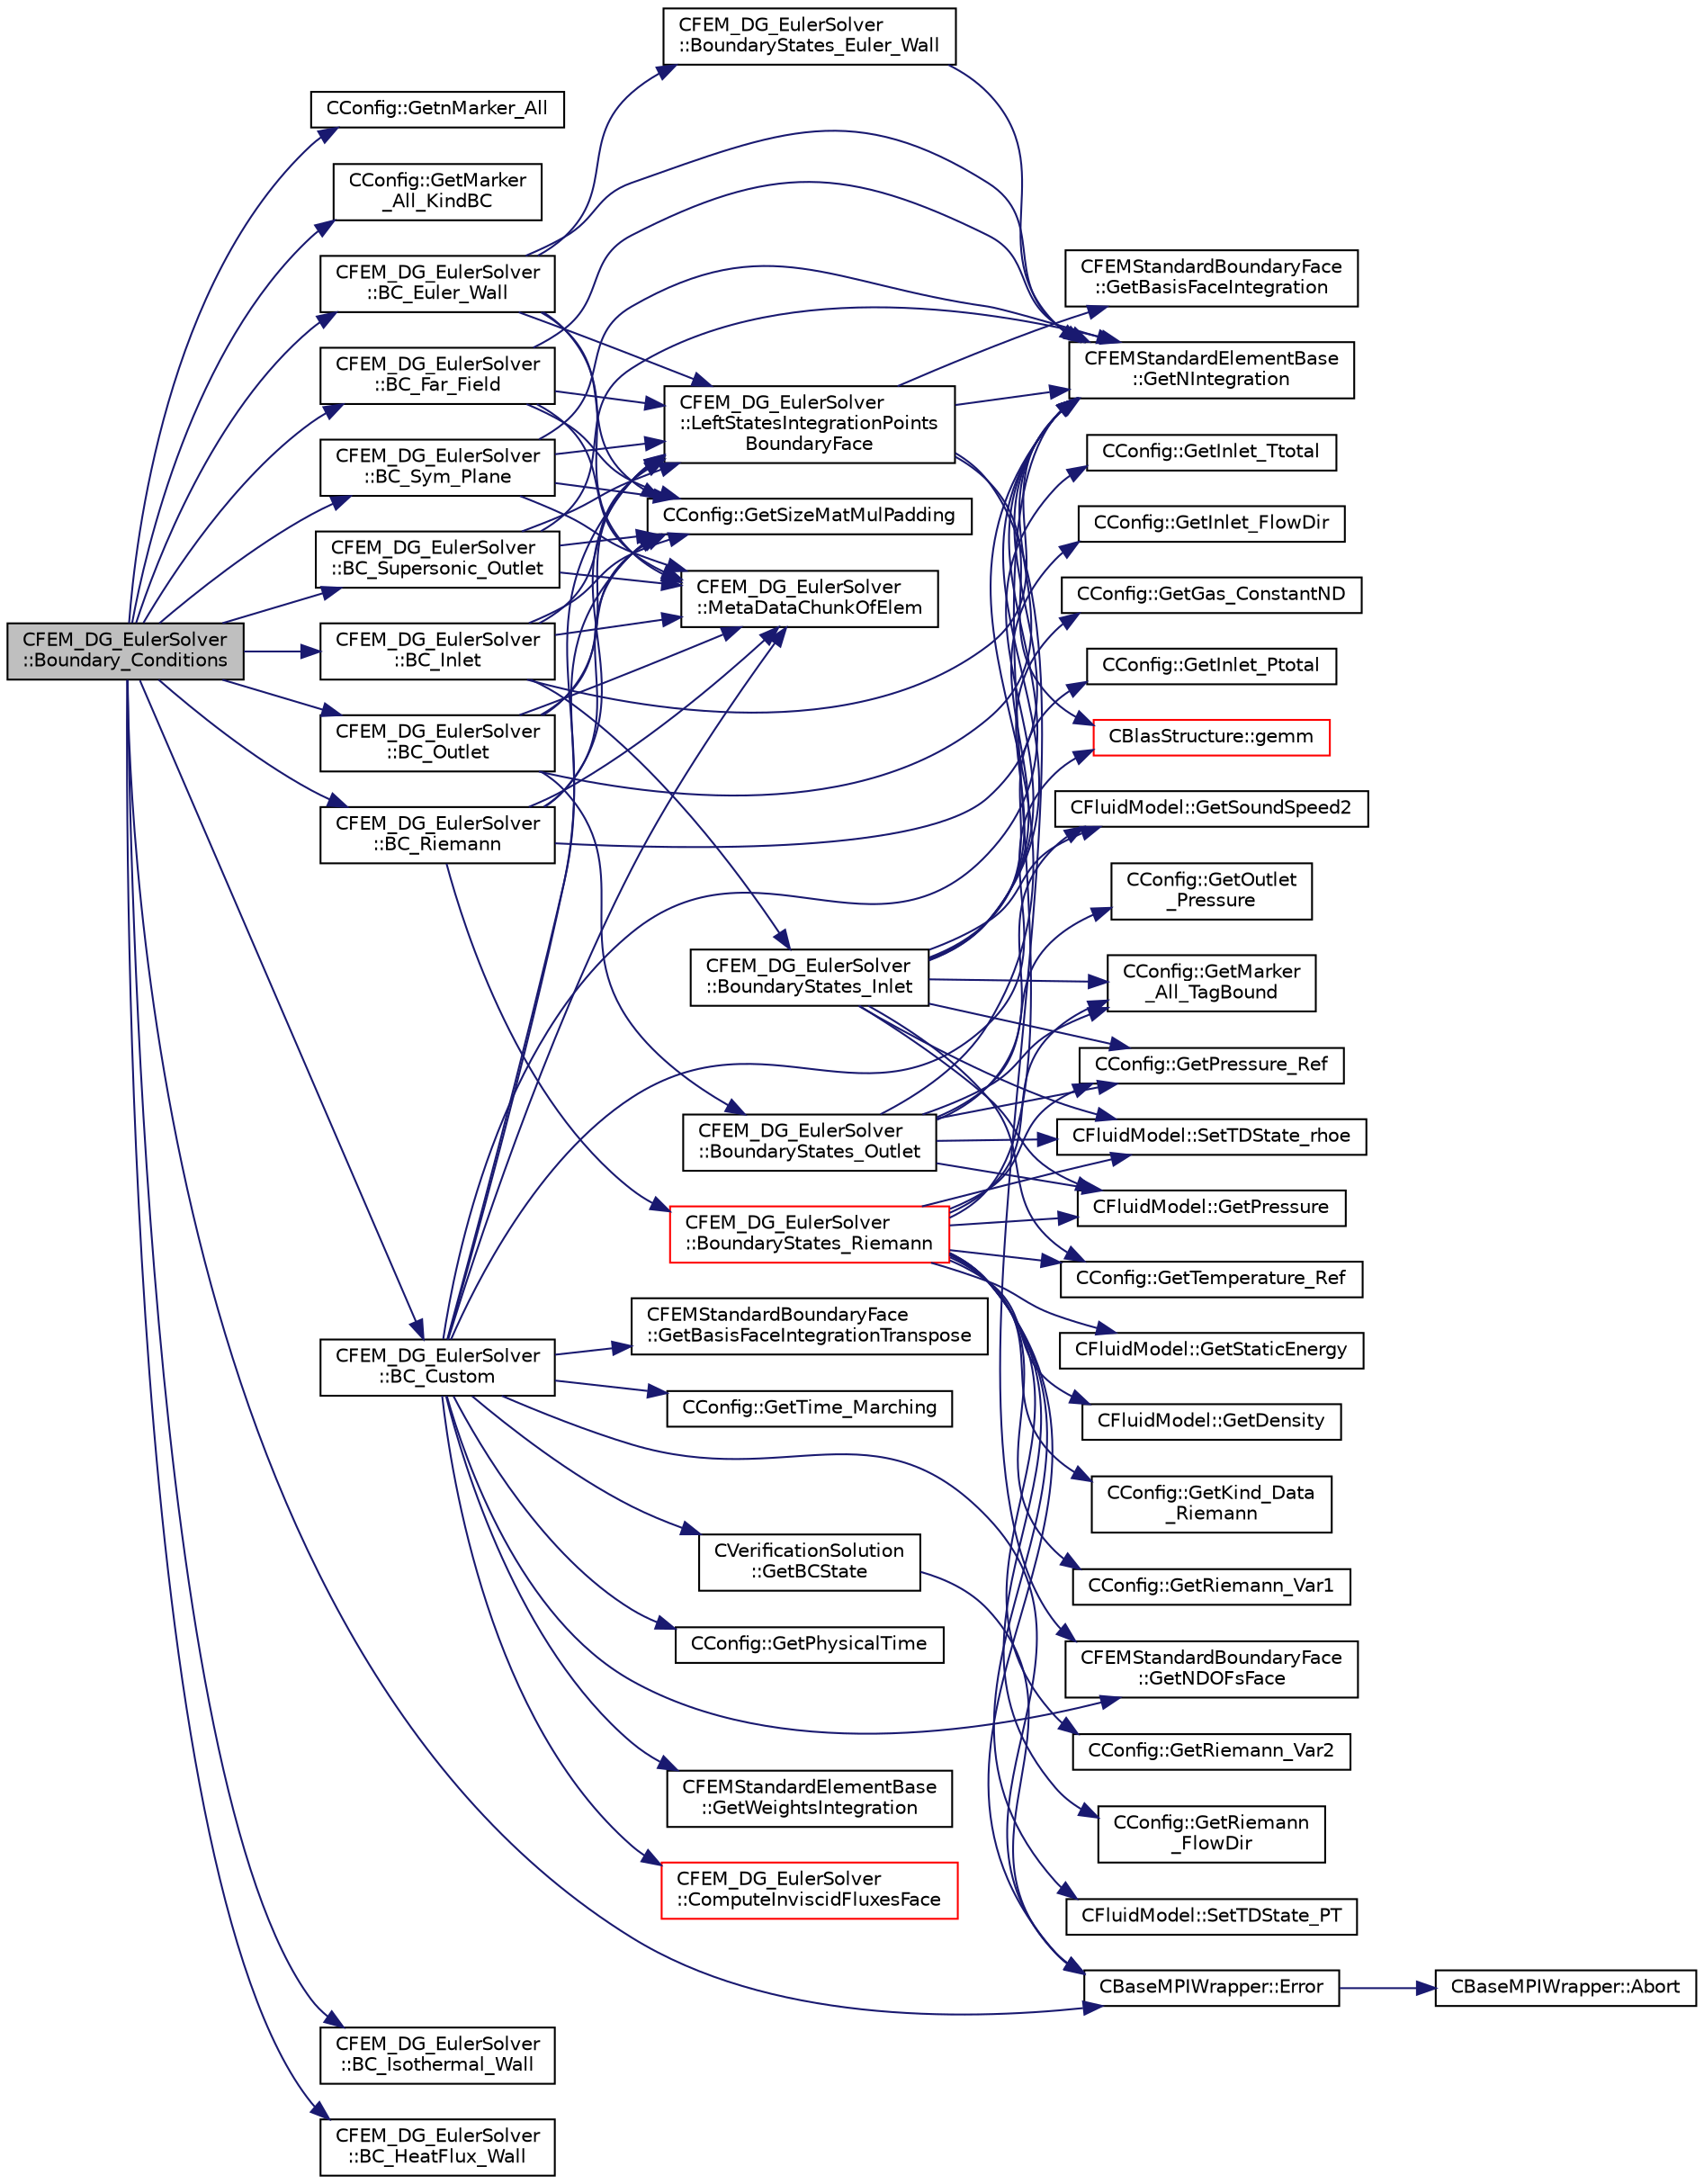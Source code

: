 digraph "CFEM_DG_EulerSolver::Boundary_Conditions"
{
  edge [fontname="Helvetica",fontsize="10",labelfontname="Helvetica",labelfontsize="10"];
  node [fontname="Helvetica",fontsize="10",shape=record];
  rankdir="LR";
  Node735 [label="CFEM_DG_EulerSolver\l::Boundary_Conditions",height=0.2,width=0.4,color="black", fillcolor="grey75", style="filled", fontcolor="black"];
  Node735 -> Node736 [color="midnightblue",fontsize="10",style="solid",fontname="Helvetica"];
  Node736 [label="CConfig::GetnMarker_All",height=0.2,width=0.4,color="black", fillcolor="white", style="filled",URL="$class_c_config.html#a300c4884edfc0c2acf395036439004f4",tooltip="Get the total number of boundary markers including send/receive domains. "];
  Node735 -> Node737 [color="midnightblue",fontsize="10",style="solid",fontname="Helvetica"];
  Node737 [label="CConfig::GetMarker\l_All_KindBC",height=0.2,width=0.4,color="black", fillcolor="white", style="filled",URL="$class_c_config.html#a57d43acc1457d2d27095ce006218862e",tooltip="Get the kind of boundary for each marker. "];
  Node735 -> Node738 [color="midnightblue",fontsize="10",style="solid",fontname="Helvetica"];
  Node738 [label="CFEM_DG_EulerSolver\l::BC_Euler_Wall",height=0.2,width=0.4,color="black", fillcolor="white", style="filled",URL="$class_c_f_e_m___d_g___euler_solver.html#a8f81a6011b17cbb65c8be69d517e8faf",tooltip="Impose via the residual the Euler wall boundary condition. It is a virtual function, because for Navier-Stokes it is overwritten. "];
  Node738 -> Node739 [color="midnightblue",fontsize="10",style="solid",fontname="Helvetica"];
  Node739 [label="CConfig::GetSizeMatMulPadding",height=0.2,width=0.4,color="black", fillcolor="white", style="filled",URL="$class_c_config.html#aea5478f0851e4cb4d11c262fb6c6e8c4",tooltip="Function to make available the matrix size in vectorization in order to optimize the gemm performance..."];
  Node738 -> Node740 [color="midnightblue",fontsize="10",style="solid",fontname="Helvetica"];
  Node740 [label="CFEM_DG_EulerSolver\l::MetaDataChunkOfElem",height=0.2,width=0.4,color="black", fillcolor="white", style="filled",URL="$class_c_f_e_m___d_g___euler_solver.html#ad358fa06c0e5b2762ad3258eb2c677e2",tooltip="Template function, which determines some meta data for the chunk of elements/faces that must be treat..."];
  Node738 -> Node741 [color="midnightblue",fontsize="10",style="solid",fontname="Helvetica"];
  Node741 [label="CFEMStandardElementBase\l::GetNIntegration",height=0.2,width=0.4,color="black", fillcolor="white", style="filled",URL="$class_c_f_e_m_standard_element_base.html#aa5ad06a05a1d7b66bccca65521168a3b",tooltip="Function, which makes available the number of integration points for this standard element..."];
  Node738 -> Node742 [color="midnightblue",fontsize="10",style="solid",fontname="Helvetica"];
  Node742 [label="CFEM_DG_EulerSolver\l::LeftStatesIntegrationPoints\lBoundaryFace",height=0.2,width=0.4,color="black", fillcolor="white", style="filled",URL="$class_c_f_e_m___d_g___euler_solver.html#a79debb4e2ee70feac94e9a420705dbf9",tooltip="Function, which computes the left state of a boundary face. "];
  Node742 -> Node741 [color="midnightblue",fontsize="10",style="solid",fontname="Helvetica"];
  Node742 -> Node743 [color="midnightblue",fontsize="10",style="solid",fontname="Helvetica"];
  Node743 [label="CFEMStandardBoundaryFace\l::GetNDOFsFace",height=0.2,width=0.4,color="black", fillcolor="white", style="filled",URL="$class_c_f_e_m_standard_boundary_face.html#a26266f4d68d95c22bbb949fe6d8f5db6",tooltip="Function, which makes available the number of DOFs of the face. "];
  Node742 -> Node744 [color="midnightblue",fontsize="10",style="solid",fontname="Helvetica"];
  Node744 [label="CFEMStandardBoundaryFace\l::GetBasisFaceIntegration",height=0.2,width=0.4,color="black", fillcolor="white", style="filled",URL="$class_c_f_e_m_standard_boundary_face.html#a283dc8babad462022e4621afe0251929",tooltip="Function, which makes available the face basis functions in the integration points. "];
  Node742 -> Node745 [color="midnightblue",fontsize="10",style="solid",fontname="Helvetica"];
  Node745 [label="CBlasStructure::gemm",height=0.2,width=0.4,color="red", fillcolor="white", style="filled",URL="$class_c_blas_structure.html#a40a585307895af828a7f51cd0ccbf81d",tooltip="Function, which carries out a dense matrix product. It is a limited version of the BLAS gemm function..."];
  Node738 -> Node748 [color="midnightblue",fontsize="10",style="solid",fontname="Helvetica"];
  Node748 [label="CFEM_DG_EulerSolver\l::BoundaryStates_Euler_Wall",height=0.2,width=0.4,color="black", fillcolor="white", style="filled",URL="$class_c_f_e_m___d_g___euler_solver.html#a5d32e85923daf35ff0126d5f716ff9ec",tooltip="Function, which computes the boundary states in the integration points of the boundary face by applyi..."];
  Node748 -> Node741 [color="midnightblue",fontsize="10",style="solid",fontname="Helvetica"];
  Node735 -> Node749 [color="midnightblue",fontsize="10",style="solid",fontname="Helvetica"];
  Node749 [label="CFEM_DG_EulerSolver\l::BC_Far_Field",height=0.2,width=0.4,color="black", fillcolor="white", style="filled",URL="$class_c_f_e_m___d_g___euler_solver.html#a48b8a50d3e9deee07bd02a30249f6f6d",tooltip="Impose the far-field boundary condition. It is a virtual function, because for Navier-Stokes it is ov..."];
  Node749 -> Node739 [color="midnightblue",fontsize="10",style="solid",fontname="Helvetica"];
  Node749 -> Node740 [color="midnightblue",fontsize="10",style="solid",fontname="Helvetica"];
  Node749 -> Node741 [color="midnightblue",fontsize="10",style="solid",fontname="Helvetica"];
  Node749 -> Node742 [color="midnightblue",fontsize="10",style="solid",fontname="Helvetica"];
  Node735 -> Node750 [color="midnightblue",fontsize="10",style="solid",fontname="Helvetica"];
  Node750 [label="CFEM_DG_EulerSolver\l::BC_Sym_Plane",height=0.2,width=0.4,color="black", fillcolor="white", style="filled",URL="$class_c_f_e_m___d_g___euler_solver.html#a002d30c9052117b77a33d1f290b1195b",tooltip="Impose the symmetry boundary condition. It is a virtual function, because for Navier-Stokes it is ove..."];
  Node750 -> Node739 [color="midnightblue",fontsize="10",style="solid",fontname="Helvetica"];
  Node750 -> Node740 [color="midnightblue",fontsize="10",style="solid",fontname="Helvetica"];
  Node750 -> Node741 [color="midnightblue",fontsize="10",style="solid",fontname="Helvetica"];
  Node750 -> Node742 [color="midnightblue",fontsize="10",style="solid",fontname="Helvetica"];
  Node735 -> Node751 [color="midnightblue",fontsize="10",style="solid",fontname="Helvetica"];
  Node751 [label="CFEM_DG_EulerSolver\l::BC_Supersonic_Outlet",height=0.2,width=0.4,color="black", fillcolor="white", style="filled",URL="$class_c_f_e_m___d_g___euler_solver.html#a99232a4f053e949762b0919a6c288c73",tooltip="Impose the supersonic outlet boundary condition. It is a virtual function, because for Navier-Stokes ..."];
  Node751 -> Node739 [color="midnightblue",fontsize="10",style="solid",fontname="Helvetica"];
  Node751 -> Node740 [color="midnightblue",fontsize="10",style="solid",fontname="Helvetica"];
  Node751 -> Node741 [color="midnightblue",fontsize="10",style="solid",fontname="Helvetica"];
  Node751 -> Node742 [color="midnightblue",fontsize="10",style="solid",fontname="Helvetica"];
  Node735 -> Node752 [color="midnightblue",fontsize="10",style="solid",fontname="Helvetica"];
  Node752 [label="CFEM_DG_EulerSolver\l::BC_Inlet",height=0.2,width=0.4,color="black", fillcolor="white", style="filled",URL="$class_c_f_e_m___d_g___euler_solver.html#ade8441a575543603f4e4218fb52e33a2",tooltip="Impose the subsonic inlet boundary condition. It is a virtual function, because for Navier-Stokes it ..."];
  Node752 -> Node739 [color="midnightblue",fontsize="10",style="solid",fontname="Helvetica"];
  Node752 -> Node740 [color="midnightblue",fontsize="10",style="solid",fontname="Helvetica"];
  Node752 -> Node741 [color="midnightblue",fontsize="10",style="solid",fontname="Helvetica"];
  Node752 -> Node742 [color="midnightblue",fontsize="10",style="solid",fontname="Helvetica"];
  Node752 -> Node753 [color="midnightblue",fontsize="10",style="solid",fontname="Helvetica"];
  Node753 [label="CFEM_DG_EulerSolver\l::BoundaryStates_Inlet",height=0.2,width=0.4,color="black", fillcolor="white", style="filled",URL="$class_c_f_e_m___d_g___euler_solver.html#af993f01423bbb8e24b8c2bb565bf55eb",tooltip="Function, which computes the boundary states in the integration points of the boundary face by applyi..."];
  Node753 -> Node754 [color="midnightblue",fontsize="10",style="solid",fontname="Helvetica"];
  Node754 [label="CConfig::GetMarker\l_All_TagBound",height=0.2,width=0.4,color="black", fillcolor="white", style="filled",URL="$class_c_config.html#a967e969a3beb24bb6e57d7036af003be",tooltip="Get the index of the surface defined in the geometry file. "];
  Node753 -> Node755 [color="midnightblue",fontsize="10",style="solid",fontname="Helvetica"];
  Node755 [label="CConfig::GetInlet_Ptotal",height=0.2,width=0.4,color="black", fillcolor="white", style="filled",URL="$class_c_config.html#a2f650d295acb30ca08709eafab7f01fb",tooltip="Get the total pressure at an inlet boundary. "];
  Node753 -> Node756 [color="midnightblue",fontsize="10",style="solid",fontname="Helvetica"];
  Node756 [label="CConfig::GetInlet_Ttotal",height=0.2,width=0.4,color="black", fillcolor="white", style="filled",URL="$class_c_config.html#a65fda2155cdc4ac10c448e4322e5d04e",tooltip="Get the total temperature at an inlet boundary. "];
  Node753 -> Node757 [color="midnightblue",fontsize="10",style="solid",fontname="Helvetica"];
  Node757 [label="CConfig::GetInlet_FlowDir",height=0.2,width=0.4,color="black", fillcolor="white", style="filled",URL="$class_c_config.html#a238624f1ee47bacb9d016b78071f3a87",tooltip="Get the flow direction unit vector at an inlet boundary. "];
  Node753 -> Node758 [color="midnightblue",fontsize="10",style="solid",fontname="Helvetica"];
  Node758 [label="CConfig::GetPressure_Ref",height=0.2,width=0.4,color="black", fillcolor="white", style="filled",URL="$class_c_config.html#a39147c417b27ad7df00efea4ea1fcecc",tooltip="Get the value of the reference pressure for non-dimensionalization. "];
  Node753 -> Node759 [color="midnightblue",fontsize="10",style="solid",fontname="Helvetica"];
  Node759 [label="CConfig::GetTemperature_Ref",height=0.2,width=0.4,color="black", fillcolor="white", style="filled",URL="$class_c_config.html#a8ec4a0951d9a432dadffad665a9892b3",tooltip="Get the value of the reference temperature for non-dimensionalization. "];
  Node753 -> Node760 [color="midnightblue",fontsize="10",style="solid",fontname="Helvetica"];
  Node760 [label="CConfig::GetGas_ConstantND",height=0.2,width=0.4,color="black", fillcolor="white", style="filled",URL="$class_c_config.html#a6d835a954bb5e99c5a3de6db5ed24ff3",tooltip="Get the value of specific gas constant. "];
  Node753 -> Node741 [color="midnightblue",fontsize="10",style="solid",fontname="Helvetica"];
  Node753 -> Node761 [color="midnightblue",fontsize="10",style="solid",fontname="Helvetica"];
  Node761 [label="CFluidModel::SetTDState_rhoe",height=0.2,width=0.4,color="black", fillcolor="white", style="filled",URL="$class_c_fluid_model.html#a90fdefd3a55d97d55d5211988c9a7ab1",tooltip="virtual member that would be different for each gas model implemented "];
  Node753 -> Node762 [color="midnightblue",fontsize="10",style="solid",fontname="Helvetica"];
  Node762 [label="CFluidModel::GetSoundSpeed2",height=0.2,width=0.4,color="black", fillcolor="white", style="filled",URL="$class_c_fluid_model.html#a8c0910de10905f2ddcf02f1a9bb7ff61",tooltip="Get fluid speed of sound squared. "];
  Node753 -> Node763 [color="midnightblue",fontsize="10",style="solid",fontname="Helvetica"];
  Node763 [label="CFluidModel::GetPressure",height=0.2,width=0.4,color="black", fillcolor="white", style="filled",URL="$class_c_fluid_model.html#a169d9e9a0c7f8b5d35642940c62c4ecb",tooltip="Get fluid pressure. "];
  Node735 -> Node764 [color="midnightblue",fontsize="10",style="solid",fontname="Helvetica"];
  Node764 [label="CFEM_DG_EulerSolver\l::BC_Outlet",height=0.2,width=0.4,color="black", fillcolor="white", style="filled",URL="$class_c_f_e_m___d_g___euler_solver.html#a869796e928f7618ea7f47d9ebc80cf76",tooltip="Impose the outlet boundary condition.It is a virtual function, because for Navier-Stokes it is overwr..."];
  Node764 -> Node739 [color="midnightblue",fontsize="10",style="solid",fontname="Helvetica"];
  Node764 -> Node740 [color="midnightblue",fontsize="10",style="solid",fontname="Helvetica"];
  Node764 -> Node741 [color="midnightblue",fontsize="10",style="solid",fontname="Helvetica"];
  Node764 -> Node742 [color="midnightblue",fontsize="10",style="solid",fontname="Helvetica"];
  Node764 -> Node765 [color="midnightblue",fontsize="10",style="solid",fontname="Helvetica"];
  Node765 [label="CFEM_DG_EulerSolver\l::BoundaryStates_Outlet",height=0.2,width=0.4,color="black", fillcolor="white", style="filled",URL="$class_c_f_e_m___d_g___euler_solver.html#a3233306f97b6173c5c109cae04a4c9be",tooltip="Function, which computes the boundary states in the integration points of the boundary face by applyi..."];
  Node765 -> Node754 [color="midnightblue",fontsize="10",style="solid",fontname="Helvetica"];
  Node765 -> Node766 [color="midnightblue",fontsize="10",style="solid",fontname="Helvetica"];
  Node766 [label="CConfig::GetOutlet\l_Pressure",height=0.2,width=0.4,color="black", fillcolor="white", style="filled",URL="$class_c_config.html#a2fe0babb15a85eac009543a6915b2d33",tooltip="Get the back pressure (static) at an outlet boundary. "];
  Node765 -> Node758 [color="midnightblue",fontsize="10",style="solid",fontname="Helvetica"];
  Node765 -> Node741 [color="midnightblue",fontsize="10",style="solid",fontname="Helvetica"];
  Node765 -> Node761 [color="midnightblue",fontsize="10",style="solid",fontname="Helvetica"];
  Node765 -> Node762 [color="midnightblue",fontsize="10",style="solid",fontname="Helvetica"];
  Node765 -> Node763 [color="midnightblue",fontsize="10",style="solid",fontname="Helvetica"];
  Node735 -> Node767 [color="midnightblue",fontsize="10",style="solid",fontname="Helvetica"];
  Node767 [label="CFEM_DG_EulerSolver\l::BC_Isothermal_Wall",height=0.2,width=0.4,color="black", fillcolor="white", style="filled",URL="$class_c_f_e_m___d_g___euler_solver.html#ab1f72e1efac556ea4cbb994142cbd555",tooltip="Impose an isothermal condition at the wall. It is a virtual function, such that it can be overwritten..."];
  Node735 -> Node768 [color="midnightblue",fontsize="10",style="solid",fontname="Helvetica"];
  Node768 [label="CFEM_DG_EulerSolver\l::BC_HeatFlux_Wall",height=0.2,width=0.4,color="black", fillcolor="white", style="filled",URL="$class_c_f_e_m___d_g___euler_solver.html#a93e6d09a155cd888a20b1875b77ce2be",tooltip="Impose a constant heat-flux condition at the wall. It is a virtual function, such that it can be over..."];
  Node735 -> Node769 [color="midnightblue",fontsize="10",style="solid",fontname="Helvetica"];
  Node769 [label="CFEM_DG_EulerSolver\l::BC_Riemann",height=0.2,width=0.4,color="black", fillcolor="white", style="filled",URL="$class_c_f_e_m___d_g___euler_solver.html#aaff04081aba8d9e24f0e615161e8020f",tooltip="Impose the boundary condition using characteristic reconstruction. It is a virtual function..."];
  Node769 -> Node739 [color="midnightblue",fontsize="10",style="solid",fontname="Helvetica"];
  Node769 -> Node740 [color="midnightblue",fontsize="10",style="solid",fontname="Helvetica"];
  Node769 -> Node741 [color="midnightblue",fontsize="10",style="solid",fontname="Helvetica"];
  Node769 -> Node742 [color="midnightblue",fontsize="10",style="solid",fontname="Helvetica"];
  Node769 -> Node770 [color="midnightblue",fontsize="10",style="solid",fontname="Helvetica"];
  Node770 [label="CFEM_DG_EulerSolver\l::BoundaryStates_Riemann",height=0.2,width=0.4,color="red", fillcolor="white", style="filled",URL="$class_c_f_e_m___d_g___euler_solver.html#a5bfdc0bca1daa8e5d716d4fc3c7f5867",tooltip="Function, which computes the boundary states in the integration points of the boundary face by applyi..."];
  Node770 -> Node754 [color="midnightblue",fontsize="10",style="solid",fontname="Helvetica"];
  Node770 -> Node741 [color="midnightblue",fontsize="10",style="solid",fontname="Helvetica"];
  Node770 -> Node771 [color="midnightblue",fontsize="10",style="solid",fontname="Helvetica"];
  Node771 [label="CConfig::GetKind_Data\l_Riemann",height=0.2,width=0.4,color="black", fillcolor="white", style="filled",URL="$class_c_config.html#a2da60a55b89307f3a0cc98aad0d84581",tooltip="Get Kind Data of Riemann boundary. "];
  Node770 -> Node772 [color="midnightblue",fontsize="10",style="solid",fontname="Helvetica"];
  Node772 [label="CConfig::GetRiemann_Var1",height=0.2,width=0.4,color="black", fillcolor="white", style="filled",URL="$class_c_config.html#ad12ed151b8d775fc13358c090d6ed028",tooltip="Get the var 1 at Riemann boundary. "];
  Node770 -> Node773 [color="midnightblue",fontsize="10",style="solid",fontname="Helvetica"];
  Node773 [label="CConfig::GetRiemann_Var2",height=0.2,width=0.4,color="black", fillcolor="white", style="filled",URL="$class_c_config.html#a0a57191f369bf048976ea80590688c3c",tooltip="Get the var 2 at Riemann boundary. "];
  Node770 -> Node774 [color="midnightblue",fontsize="10",style="solid",fontname="Helvetica"];
  Node774 [label="CConfig::GetRiemann\l_FlowDir",height=0.2,width=0.4,color="black", fillcolor="white", style="filled",URL="$class_c_config.html#a9045d1fd0c03ccf094f511b8c695529f",tooltip="Get the Flowdir at Riemann boundary. "];
  Node770 -> Node758 [color="midnightblue",fontsize="10",style="solid",fontname="Helvetica"];
  Node770 -> Node759 [color="midnightblue",fontsize="10",style="solid",fontname="Helvetica"];
  Node770 -> Node775 [color="midnightblue",fontsize="10",style="solid",fontname="Helvetica"];
  Node775 [label="CFluidModel::SetTDState_PT",height=0.2,width=0.4,color="black", fillcolor="white", style="filled",URL="$class_c_fluid_model.html#aba62ecbb521322a3c475561f84d77a1a",tooltip="virtual member that would be different for each gas model implemented "];
  Node770 -> Node776 [color="midnightblue",fontsize="10",style="solid",fontname="Helvetica"];
  Node776 [label="CFluidModel::GetStaticEnergy",height=0.2,width=0.4,color="black", fillcolor="white", style="filled",URL="$class_c_fluid_model.html#a99d4d8c322ea4f1072e0326f09154318",tooltip="Get fluid internal energy. "];
  Node770 -> Node763 [color="midnightblue",fontsize="10",style="solid",fontname="Helvetica"];
  Node770 -> Node777 [color="midnightblue",fontsize="10",style="solid",fontname="Helvetica"];
  Node777 [label="CFluidModel::GetDensity",height=0.2,width=0.4,color="black", fillcolor="white", style="filled",URL="$class_c_fluid_model.html#ab386408b4b890e3e27be7a28a740d1ae",tooltip="Get fluid density. "];
  Node770 -> Node784 [color="midnightblue",fontsize="10",style="solid",fontname="Helvetica"];
  Node784 [label="CBaseMPIWrapper::Error",height=0.2,width=0.4,color="black", fillcolor="white", style="filled",URL="$class_c_base_m_p_i_wrapper.html#a04457c47629bda56704e6a8804833eeb"];
  Node784 -> Node785 [color="midnightblue",fontsize="10",style="solid",fontname="Helvetica"];
  Node785 [label="CBaseMPIWrapper::Abort",height=0.2,width=0.4,color="black", fillcolor="white", style="filled",URL="$class_c_base_m_p_i_wrapper.html#a21ef5681e2acb532d345e9bab173ef07"];
  Node770 -> Node761 [color="midnightblue",fontsize="10",style="solid",fontname="Helvetica"];
  Node735 -> Node786 [color="midnightblue",fontsize="10",style="solid",fontname="Helvetica"];
  Node786 [label="CFEM_DG_EulerSolver\l::BC_Custom",height=0.2,width=0.4,color="black", fillcolor="white", style="filled",URL="$class_c_f_e_m___d_g___euler_solver.html#a0e63fc77fc810025d45bfd8e0bf4d6dd",tooltip="Impose the user customized boundary condition. It is a virtual function, because for Navier-Stokes it..."];
  Node786 -> Node739 [color="midnightblue",fontsize="10",style="solid",fontname="Helvetica"];
  Node786 -> Node787 [color="midnightblue",fontsize="10",style="solid",fontname="Helvetica"];
  Node787 [label="CConfig::GetTime_Marching",height=0.2,width=0.4,color="black", fillcolor="white", style="filled",URL="$class_c_config.html#a864d499ce740184803607801c47abda7",tooltip="Provides information about the time integration, and change the write in the output files information..."];
  Node786 -> Node788 [color="midnightblue",fontsize="10",style="solid",fontname="Helvetica"];
  Node788 [label="CConfig::GetPhysicalTime",height=0.2,width=0.4,color="black", fillcolor="white", style="filled",URL="$class_c_config.html#a4d6b8796bf9552840a48d50c3b0d19b6",tooltip="Get the current physical time. "];
  Node786 -> Node740 [color="midnightblue",fontsize="10",style="solid",fontname="Helvetica"];
  Node786 -> Node741 [color="midnightblue",fontsize="10",style="solid",fontname="Helvetica"];
  Node786 -> Node742 [color="midnightblue",fontsize="10",style="solid",fontname="Helvetica"];
  Node786 -> Node789 [color="midnightblue",fontsize="10",style="solid",fontname="Helvetica"];
  Node789 [label="CVerificationSolution\l::GetBCState",height=0.2,width=0.4,color="black", fillcolor="white", style="filled",URL="$class_c_verification_solution.html#ab7c42e689cf7bbc014d1d2d04b95dc76",tooltip="Get the boundary conditions state for an exact solution. "];
  Node789 -> Node784 [color="midnightblue",fontsize="10",style="solid",fontname="Helvetica"];
  Node786 -> Node784 [color="midnightblue",fontsize="10",style="solid",fontname="Helvetica"];
  Node786 -> Node743 [color="midnightblue",fontsize="10",style="solid",fontname="Helvetica"];
  Node786 -> Node790 [color="midnightblue",fontsize="10",style="solid",fontname="Helvetica"];
  Node790 [label="CFEMStandardElementBase\l::GetWeightsIntegration",height=0.2,width=0.4,color="black", fillcolor="white", style="filled",URL="$class_c_f_e_m_standard_element_base.html#abf33578c3a19de596dc704d3d4d00039",tooltip="Function, which makes available the weights in the integration points. "];
  Node786 -> Node791 [color="midnightblue",fontsize="10",style="solid",fontname="Helvetica"];
  Node791 [label="CFEM_DG_EulerSolver\l::ComputeInviscidFluxesFace",height=0.2,width=0.4,color="red", fillcolor="white", style="filled",URL="$class_c_f_e_m___d_g___euler_solver.html#a4851d39829e12202592d85c36ea36489",tooltip="Function, which computes the inviscid fluxes in face points. "];
  Node786 -> Node798 [color="midnightblue",fontsize="10",style="solid",fontname="Helvetica"];
  Node798 [label="CFEMStandardBoundaryFace\l::GetBasisFaceIntegrationTranspose",height=0.2,width=0.4,color="black", fillcolor="white", style="filled",URL="$class_c_f_e_m_standard_boundary_face.html#a2d12edcf4ade4e05af14d9c9f2fa6e07",tooltip="Function, which makes available transpose matrix of the face basis functions in the integration point..."];
  Node786 -> Node745 [color="midnightblue",fontsize="10",style="solid",fontname="Helvetica"];
  Node735 -> Node784 [color="midnightblue",fontsize="10",style="solid",fontname="Helvetica"];
}
